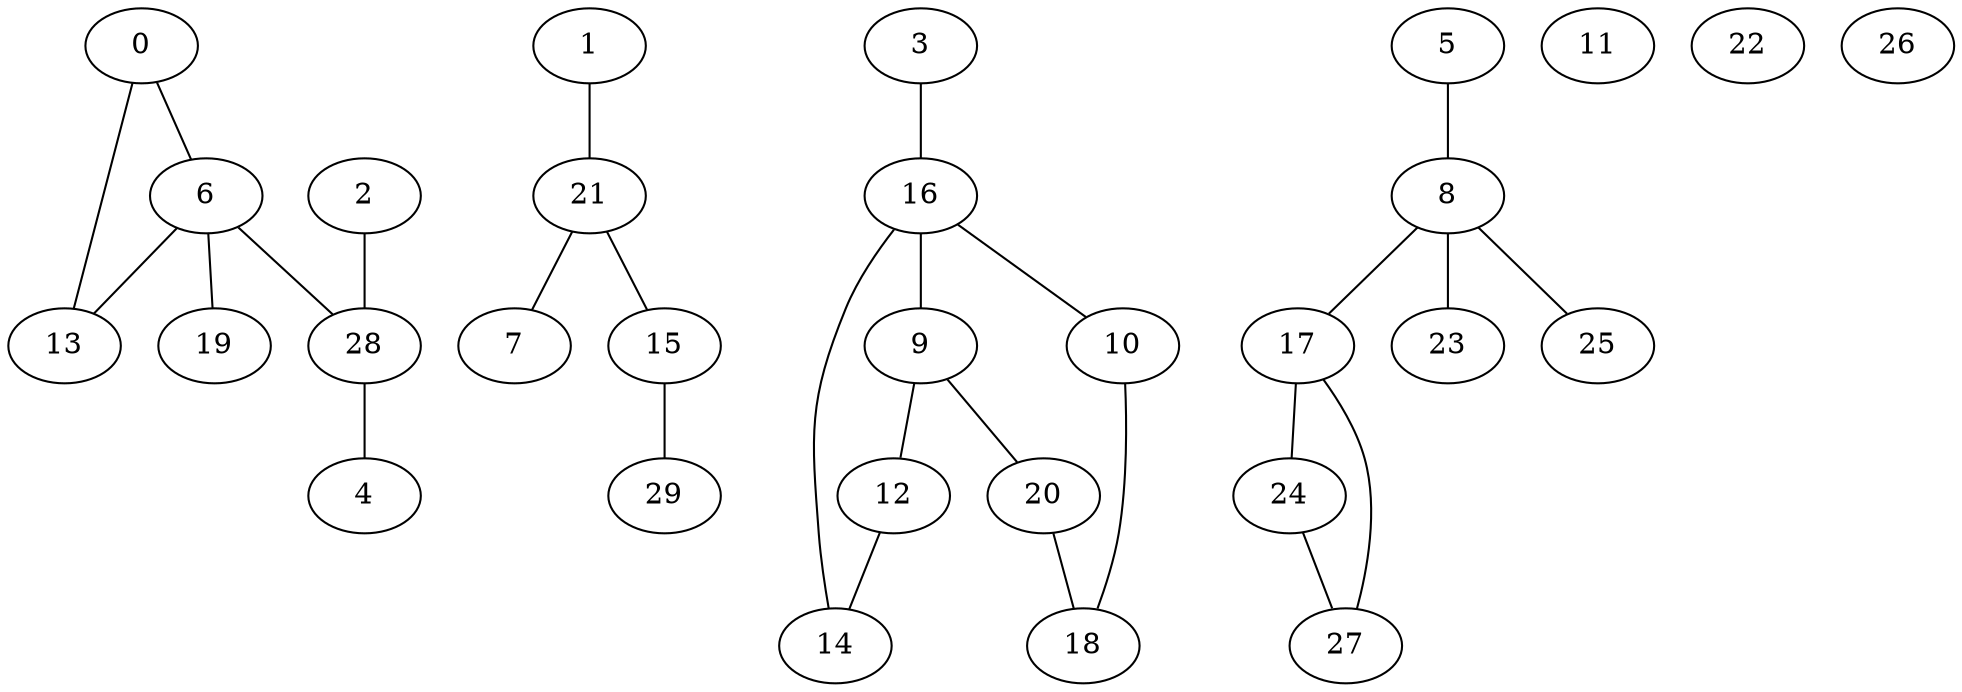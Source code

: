 strict graph {
  bgcolor="#ffffff"

  id0 [shape=ellipse, style=filled, color="#000000", fontcolor="#000000", fillcolor="#ffffff", label="0"]
  id1 [shape=ellipse, style=filled, color="#000000", fontcolor="#000000", fillcolor="#ffffff", label="6"]
  id2 [shape=ellipse, style=filled, color="#000000", fontcolor="#000000", fillcolor="#ffffff", label="13"]
  id3 [shape=ellipse, style=filled, color="#000000", fontcolor="#000000", fillcolor="#ffffff", label="19"]
  id4 [shape=ellipse, style=filled, color="#000000", fontcolor="#000000", fillcolor="#ffffff", label="28"]
  id5 [shape=ellipse, style=filled, color="#000000", fontcolor="#000000", fillcolor="#ffffff", label="1"]
  id6 [shape=ellipse, style=filled, color="#000000", fontcolor="#000000", fillcolor="#ffffff", label="21"]
  id7 [shape=ellipse, style=filled, color="#000000", fontcolor="#000000", fillcolor="#ffffff", label="7"]
  id8 [shape=ellipse, style=filled, color="#000000", fontcolor="#000000", fillcolor="#ffffff", label="15"]
  id9 [shape=ellipse, style=filled, color="#000000", fontcolor="#000000", fillcolor="#ffffff", label="2"]
  id10 [shape=ellipse, style=filled, color="#000000", fontcolor="#000000", fillcolor="#ffffff", label="4"]
  id11 [shape=ellipse, style=filled, color="#000000", fontcolor="#000000", fillcolor="#ffffff", label="3"]
  id12 [shape=ellipse, style=filled, color="#000000", fontcolor="#000000", fillcolor="#ffffff", label="16"]
  id13 [shape=ellipse, style=filled, color="#000000", fontcolor="#000000", fillcolor="#ffffff", label="9"]
  id14 [shape=ellipse, style=filled, color="#000000", fontcolor="#000000", fillcolor="#ffffff", label="10"]
  id15 [shape=ellipse, style=filled, color="#000000", fontcolor="#000000", fillcolor="#ffffff", label="14"]
  id16 [shape=ellipse, style=filled, color="#000000", fontcolor="#000000", fillcolor="#ffffff", label="5"]
  id17 [shape=ellipse, style=filled, color="#000000", fontcolor="#000000", fillcolor="#ffffff", label="8"]
  id18 [shape=ellipse, style=filled, color="#000000", fontcolor="#000000", fillcolor="#ffffff", label="17"]
  id19 [shape=ellipse, style=filled, color="#000000", fontcolor="#000000", fillcolor="#ffffff", label="23"]
  id20 [shape=ellipse, style=filled, color="#000000", fontcolor="#000000", fillcolor="#ffffff", label="25"]
  id21 [shape=ellipse, style=filled, color="#000000", fontcolor="#000000", fillcolor="#ffffff", label="24"]
  id22 [shape=ellipse, style=filled, color="#000000", fontcolor="#000000", fillcolor="#ffffff", label="27"]
  id23 [shape=ellipse, style=filled, color="#000000", fontcolor="#000000", fillcolor="#ffffff", label="12"]
  id24 [shape=ellipse, style=filled, color="#000000", fontcolor="#000000", fillcolor="#ffffff", label="20"]
  id25 [shape=ellipse, style=filled, color="#000000", fontcolor="#000000", fillcolor="#ffffff", label="18"]
  id26 [shape=ellipse, style=filled, color="#000000", fontcolor="#000000", fillcolor="#ffffff", label="29"]
  id27 [shape=ellipse, style=filled, color="#000000", fontcolor="#000000", fillcolor="#ffffff", label="11"]
  id28 [shape=ellipse, style=filled, color="#000000", fontcolor="#000000", fillcolor="#ffffff", label="22"]
  id29 [shape=ellipse, style=filled, color="#000000", fontcolor="#000000", fillcolor="#ffffff", label="26"]

  id0 -- id1 [color="#000000", fontcolor="#000000", style=solid]
  id0 -- id2 [color="#000000", fontcolor="#000000", style=solid]
  id1 -- id2 [color="#000000", fontcolor="#000000", style=solid]
  id1 -- id3 [color="#000000", fontcolor="#000000", style=solid]
  id1 -- id4 [color="#000000", fontcolor="#000000", style=solid]
  id5 -- id6 [color="#000000", fontcolor="#000000", style=solid]
  id6 -- id7 [color="#000000", fontcolor="#000000", style=solid]
  id6 -- id8 [color="#000000", fontcolor="#000000", style=solid]
  id9 -- id4 [color="#000000", fontcolor="#000000", style=solid]
  id4 -- id10 [color="#000000", fontcolor="#000000", style=solid]
  id11 -- id12 [color="#000000", fontcolor="#000000", style=solid]
  id12 -- id13 [color="#000000", fontcolor="#000000", style=solid]
  id12 -- id14 [color="#000000", fontcolor="#000000", style=solid]
  id12 -- id15 [color="#000000", fontcolor="#000000", style=solid]
  id16 -- id17 [color="#000000", fontcolor="#000000", style=solid]
  id17 -- id18 [color="#000000", fontcolor="#000000", style=solid]
  id17 -- id19 [color="#000000", fontcolor="#000000", style=solid]
  id17 -- id20 [color="#000000", fontcolor="#000000", style=solid]
  id18 -- id21 [color="#000000", fontcolor="#000000", style=solid]
  id18 -- id22 [color="#000000", fontcolor="#000000", style=solid]
  id13 -- id23 [color="#000000", fontcolor="#000000", style=solid]
  id13 -- id24 [color="#000000", fontcolor="#000000", style=solid]
  id23 -- id15 [color="#000000", fontcolor="#000000", style=solid]
  id24 -- id25 [color="#000000", fontcolor="#000000", style=solid]
  id14 -- id25 [color="#000000", fontcolor="#000000", style=solid]
  id8 -- id26 [color="#000000", fontcolor="#000000", style=solid]
  id21 -- id22 [color="#000000", fontcolor="#000000", style=solid]
}
